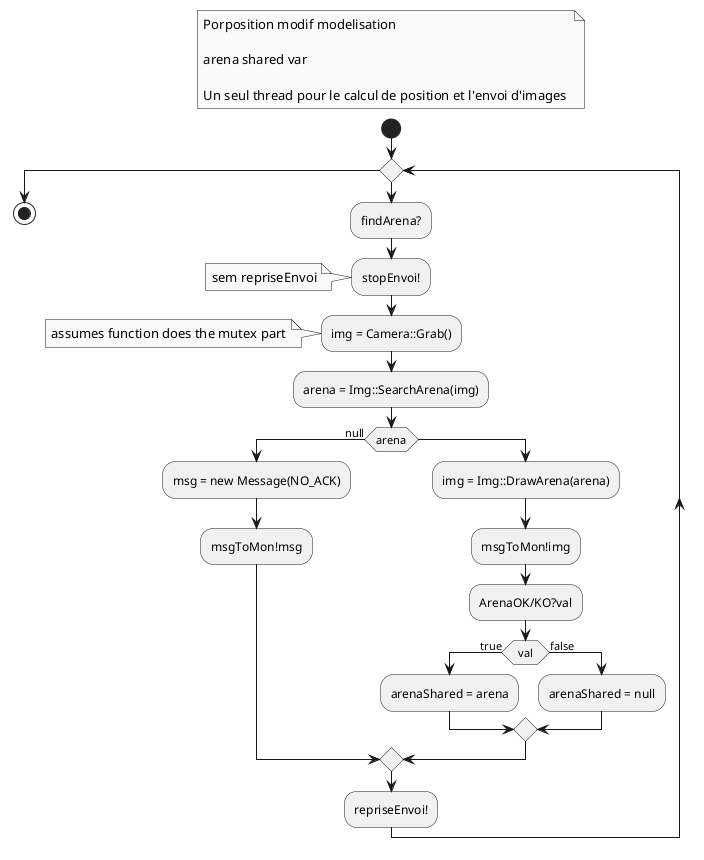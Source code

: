 @startuml th_calibration

skinparam monochrome true

floating note left  
    Porposition modif modelisation

    arena shared var 

    Un seul thread pour le calcul de position et l'envoi d'images 
end note

start

while ( )
    :findArena?;

    :stopEnvoi!;
    note : sem repriseEnvoi

    :img = Camera::Grab();
    note : assumes function does the mutex part

    :arena = Img::SearchArena(img);

    if (arena) then (null)
        :msg = new Message(NO_ACK);
        :msgToMon!msg;
    else
        :img = Img::DrawArena(arena);
        :msgToMon!img;
        :ArenaOK/KO?val;
        if(val) then (true)
            :arenaShared = arena;
        else (false)
            :arenaShared = null;
        endif
    endif

    :repriseEnvoi!;


endwhile

stop

@enduml
